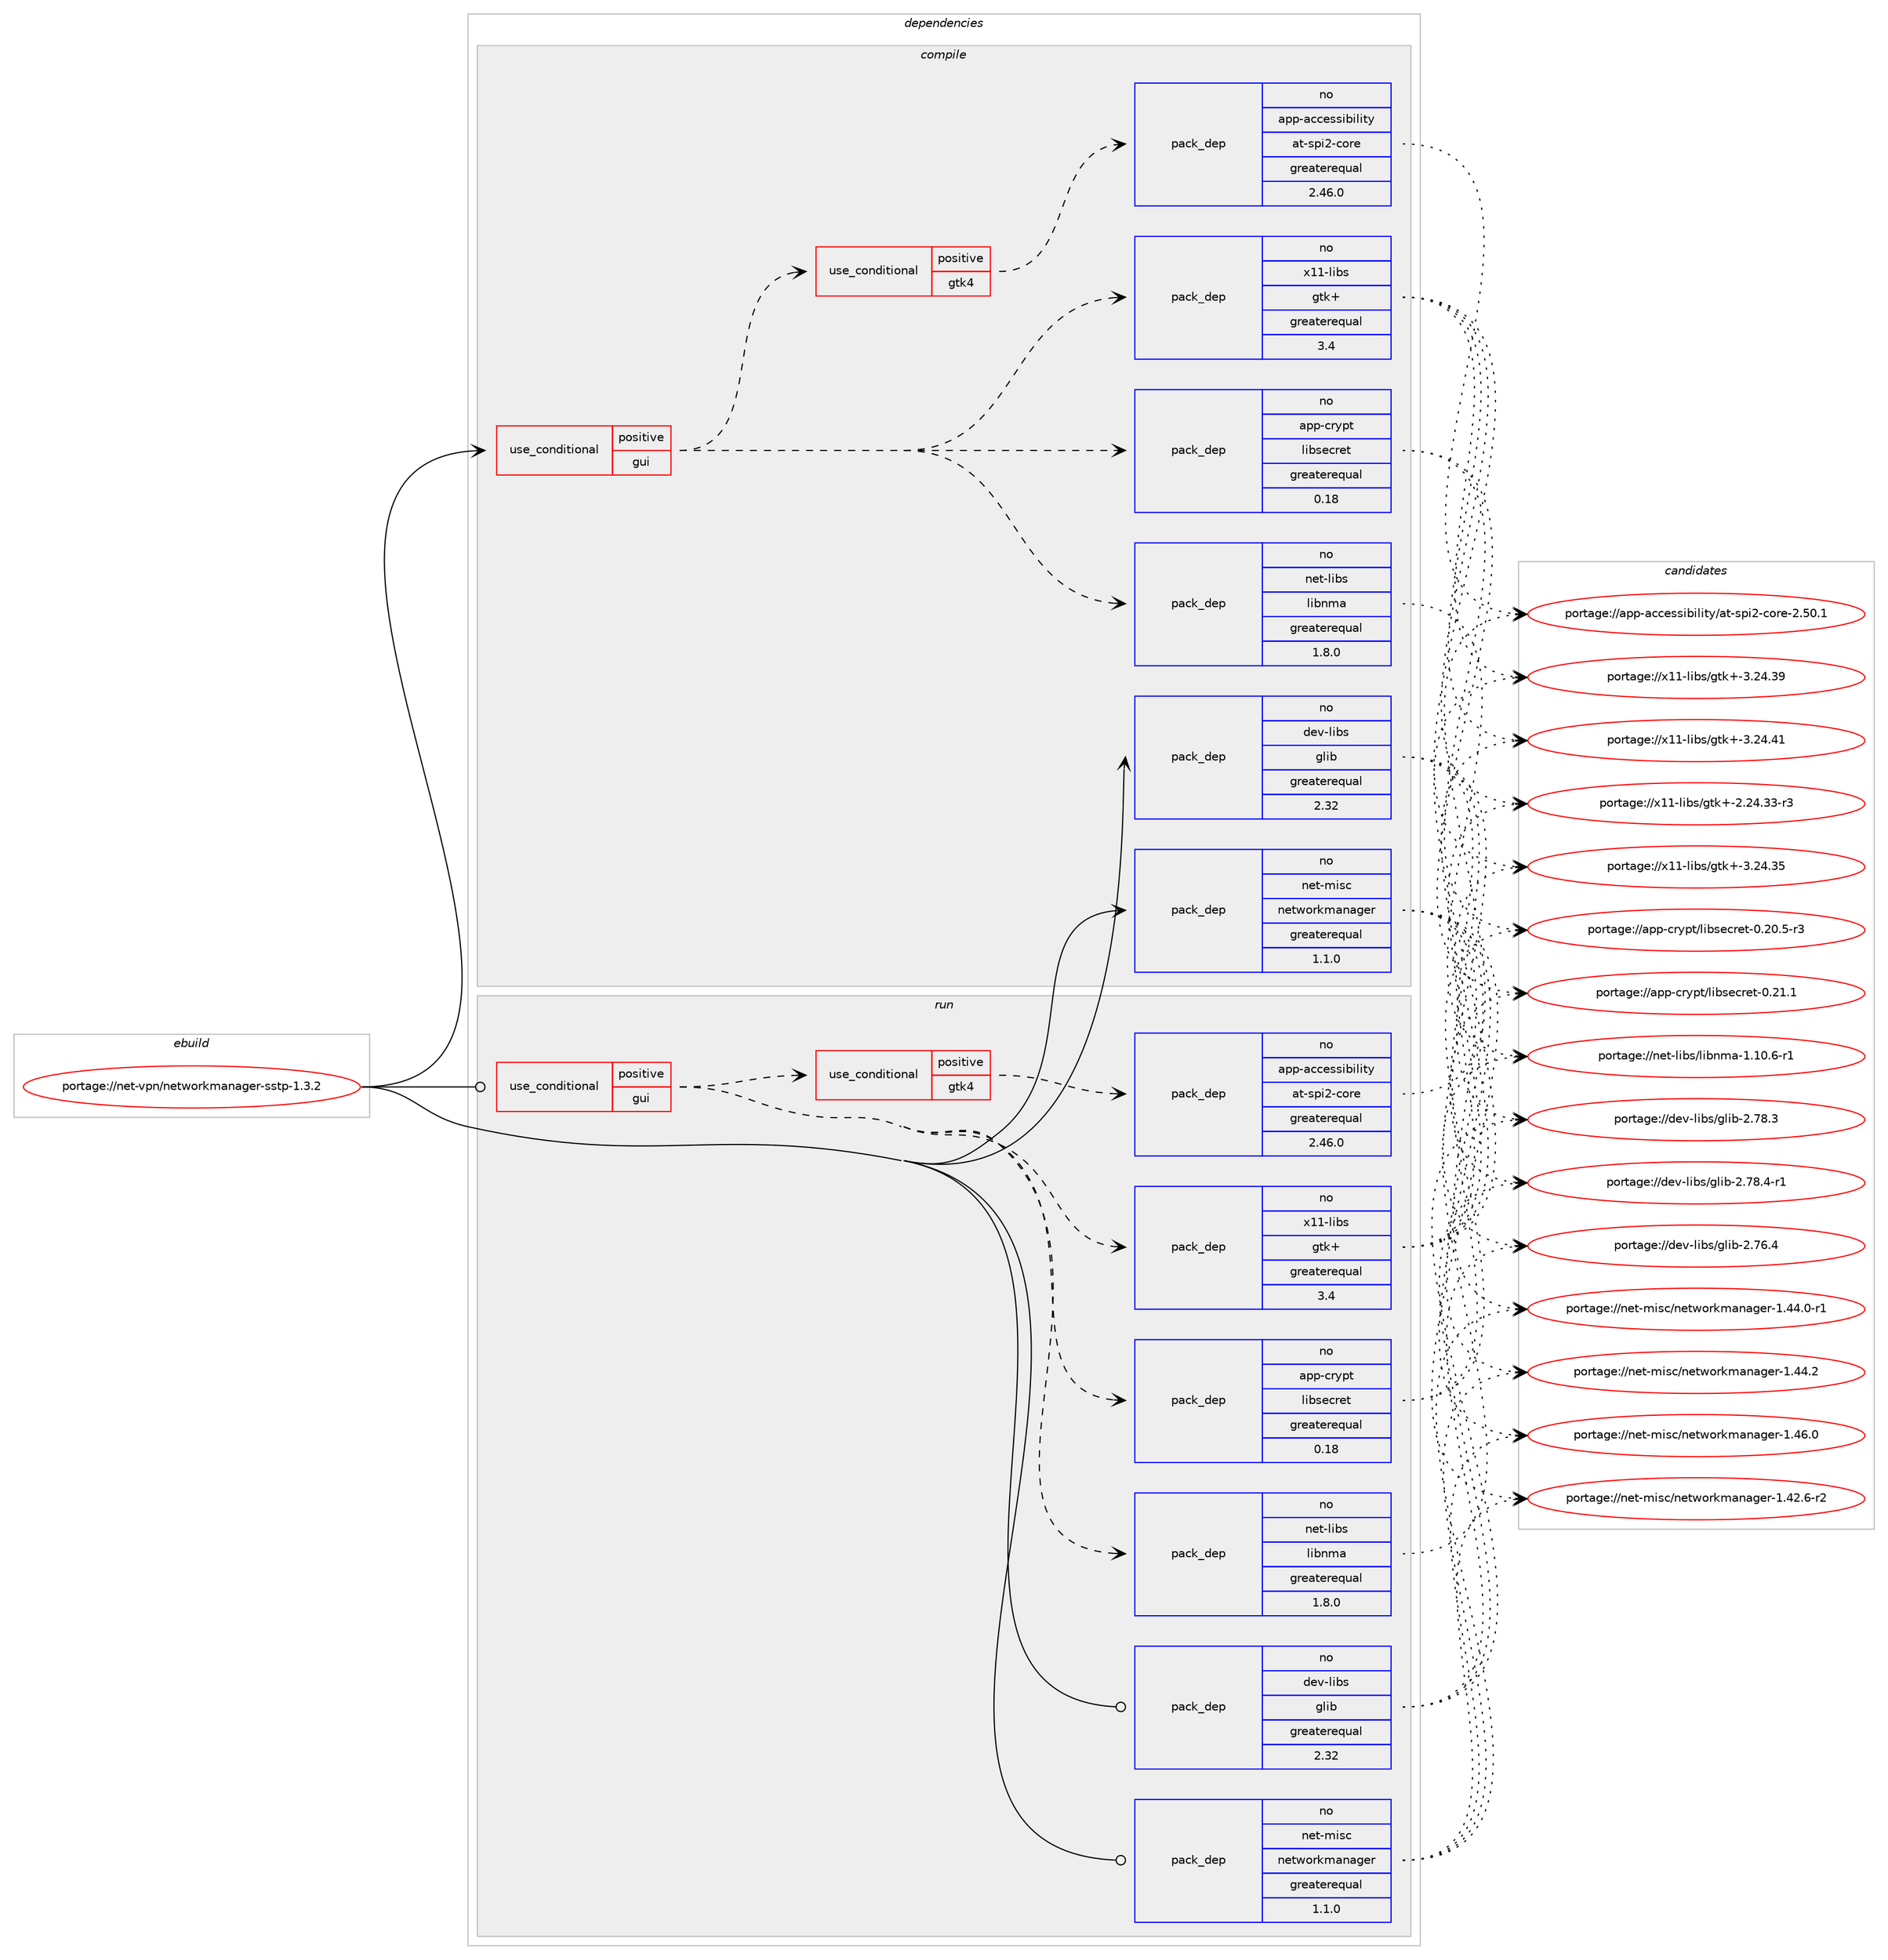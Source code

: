 digraph prolog {

# *************
# Graph options
# *************

newrank=true;
concentrate=true;
compound=true;
graph [rankdir=LR,fontname=Helvetica,fontsize=10,ranksep=1.5];#, ranksep=2.5, nodesep=0.2];
edge  [arrowhead=vee];
node  [fontname=Helvetica,fontsize=10];

# **********
# The ebuild
# **********

subgraph cluster_leftcol {
color=gray;
rank=same;
label=<<i>ebuild</i>>;
id [label="portage://net-vpn/networkmanager-sstp-1.3.2", color=red, width=4, href="../net-vpn/networkmanager-sstp-1.3.2.svg"];
}

# ****************
# The dependencies
# ****************

subgraph cluster_midcol {
color=gray;
label=<<i>dependencies</i>>;
subgraph cluster_compile {
fillcolor="#eeeeee";
style=filled;
label=<<i>compile</i>>;
subgraph cond6174 {
dependency8649 [label=<<TABLE BORDER="0" CELLBORDER="1" CELLSPACING="0" CELLPADDING="4"><TR><TD ROWSPAN="3" CELLPADDING="10">use_conditional</TD></TR><TR><TD>positive</TD></TR><TR><TD>gui</TD></TR></TABLE>>, shape=none, color=red];
subgraph pack2393 {
dependency8650 [label=<<TABLE BORDER="0" CELLBORDER="1" CELLSPACING="0" CELLPADDING="4" WIDTH="220"><TR><TD ROWSPAN="6" CELLPADDING="30">pack_dep</TD></TR><TR><TD WIDTH="110">no</TD></TR><TR><TD>net-libs</TD></TR><TR><TD>libnma</TD></TR><TR><TD>greaterequal</TD></TR><TR><TD>1.8.0</TD></TR></TABLE>>, shape=none, color=blue];
}
dependency8649:e -> dependency8650:w [weight=20,style="dashed",arrowhead="vee"];
subgraph pack2394 {
dependency8651 [label=<<TABLE BORDER="0" CELLBORDER="1" CELLSPACING="0" CELLPADDING="4" WIDTH="220"><TR><TD ROWSPAN="6" CELLPADDING="30">pack_dep</TD></TR><TR><TD WIDTH="110">no</TD></TR><TR><TD>app-crypt</TD></TR><TR><TD>libsecret</TD></TR><TR><TD>greaterequal</TD></TR><TR><TD>0.18</TD></TR></TABLE>>, shape=none, color=blue];
}
dependency8649:e -> dependency8651:w [weight=20,style="dashed",arrowhead="vee"];
subgraph pack2395 {
dependency8652 [label=<<TABLE BORDER="0" CELLBORDER="1" CELLSPACING="0" CELLPADDING="4" WIDTH="220"><TR><TD ROWSPAN="6" CELLPADDING="30">pack_dep</TD></TR><TR><TD WIDTH="110">no</TD></TR><TR><TD>x11-libs</TD></TR><TR><TD>gtk+</TD></TR><TR><TD>greaterequal</TD></TR><TR><TD>3.4</TD></TR></TABLE>>, shape=none, color=blue];
}
dependency8649:e -> dependency8652:w [weight=20,style="dashed",arrowhead="vee"];
subgraph cond6175 {
dependency8653 [label=<<TABLE BORDER="0" CELLBORDER="1" CELLSPACING="0" CELLPADDING="4"><TR><TD ROWSPAN="3" CELLPADDING="10">use_conditional</TD></TR><TR><TD>positive</TD></TR><TR><TD>gtk4</TD></TR></TABLE>>, shape=none, color=red];
subgraph pack2396 {
dependency8654 [label=<<TABLE BORDER="0" CELLBORDER="1" CELLSPACING="0" CELLPADDING="4" WIDTH="220"><TR><TD ROWSPAN="6" CELLPADDING="30">pack_dep</TD></TR><TR><TD WIDTH="110">no</TD></TR><TR><TD>app-accessibility</TD></TR><TR><TD>at-spi2-core</TD></TR><TR><TD>greaterequal</TD></TR><TR><TD>2.46.0</TD></TR></TABLE>>, shape=none, color=blue];
}
dependency8653:e -> dependency8654:w [weight=20,style="dashed",arrowhead="vee"];
# *** BEGIN UNKNOWN DEPENDENCY TYPE (TODO) ***
# dependency8653 -> package_dependency(portage://net-vpn/networkmanager-sstp-1.3.2,install,no,media-libs,graphene,none,[,,],[],[])
# *** END UNKNOWN DEPENDENCY TYPE (TODO) ***

# *** BEGIN UNKNOWN DEPENDENCY TYPE (TODO) ***
# dependency8653 -> package_dependency(portage://net-vpn/networkmanager-sstp-1.3.2,install,no,media-libs,harfbuzz,none,[,,],any_same_slot,[])
# *** END UNKNOWN DEPENDENCY TYPE (TODO) ***

# *** BEGIN UNKNOWN DEPENDENCY TYPE (TODO) ***
# dependency8653 -> package_dependency(portage://net-vpn/networkmanager-sstp-1.3.2,install,no,x11-libs,cairo,none,[,,],[],[])
# *** END UNKNOWN DEPENDENCY TYPE (TODO) ***

# *** BEGIN UNKNOWN DEPENDENCY TYPE (TODO) ***
# dependency8653 -> package_dependency(portage://net-vpn/networkmanager-sstp-1.3.2,install,no,x11-libs,gdk-pixbuf,none,[,,],[slot(2)],[])
# *** END UNKNOWN DEPENDENCY TYPE (TODO) ***

# *** BEGIN UNKNOWN DEPENDENCY TYPE (TODO) ***
# dependency8653 -> package_dependency(portage://net-vpn/networkmanager-sstp-1.3.2,install,no,x11-libs,pango,none,[,,],[],[])
# *** END UNKNOWN DEPENDENCY TYPE (TODO) ***

# *** BEGIN UNKNOWN DEPENDENCY TYPE (TODO) ***
# dependency8653 -> package_dependency(portage://net-vpn/networkmanager-sstp-1.3.2,install,no,gui-libs,gtk,none,[,,],[slot(4)],[])
# *** END UNKNOWN DEPENDENCY TYPE (TODO) ***

}
dependency8649:e -> dependency8653:w [weight=20,style="dashed",arrowhead="vee"];
}
id:e -> dependency8649:w [weight=20,style="solid",arrowhead="vee"];
subgraph pack2397 {
dependency8655 [label=<<TABLE BORDER="0" CELLBORDER="1" CELLSPACING="0" CELLPADDING="4" WIDTH="220"><TR><TD ROWSPAN="6" CELLPADDING="30">pack_dep</TD></TR><TR><TD WIDTH="110">no</TD></TR><TR><TD>dev-libs</TD></TR><TR><TD>glib</TD></TR><TR><TD>greaterequal</TD></TR><TR><TD>2.32</TD></TR></TABLE>>, shape=none, color=blue];
}
id:e -> dependency8655:w [weight=20,style="solid",arrowhead="vee"];
# *** BEGIN UNKNOWN DEPENDENCY TYPE (TODO) ***
# id -> package_dependency(portage://net-vpn/networkmanager-sstp-1.3.2,install,no,net-dialup,ppp,none,[,,],any_same_slot,[])
# *** END UNKNOWN DEPENDENCY TYPE (TODO) ***

# *** BEGIN UNKNOWN DEPENDENCY TYPE (TODO) ***
# id -> package_dependency(portage://net-vpn/networkmanager-sstp-1.3.2,install,no,net-libs,gnutls,none,[,,],any_same_slot,[])
# *** END UNKNOWN DEPENDENCY TYPE (TODO) ***

subgraph pack2398 {
dependency8656 [label=<<TABLE BORDER="0" CELLBORDER="1" CELLSPACING="0" CELLPADDING="4" WIDTH="220"><TR><TD ROWSPAN="6" CELLPADDING="30">pack_dep</TD></TR><TR><TD WIDTH="110">no</TD></TR><TR><TD>net-misc</TD></TR><TR><TD>networkmanager</TD></TR><TR><TD>greaterequal</TD></TR><TR><TD>1.1.0</TD></TR></TABLE>>, shape=none, color=blue];
}
id:e -> dependency8656:w [weight=20,style="solid",arrowhead="vee"];
# *** BEGIN UNKNOWN DEPENDENCY TYPE (TODO) ***
# id -> package_dependency(portage://net-vpn/networkmanager-sstp-1.3.2,install,no,net-misc,sstp-client,none,[,,],[],[])
# *** END UNKNOWN DEPENDENCY TYPE (TODO) ***

}
subgraph cluster_compileandrun {
fillcolor="#eeeeee";
style=filled;
label=<<i>compile and run</i>>;
}
subgraph cluster_run {
fillcolor="#eeeeee";
style=filled;
label=<<i>run</i>>;
subgraph cond6176 {
dependency8657 [label=<<TABLE BORDER="0" CELLBORDER="1" CELLSPACING="0" CELLPADDING="4"><TR><TD ROWSPAN="3" CELLPADDING="10">use_conditional</TD></TR><TR><TD>positive</TD></TR><TR><TD>gui</TD></TR></TABLE>>, shape=none, color=red];
subgraph pack2399 {
dependency8658 [label=<<TABLE BORDER="0" CELLBORDER="1" CELLSPACING="0" CELLPADDING="4" WIDTH="220"><TR><TD ROWSPAN="6" CELLPADDING="30">pack_dep</TD></TR><TR><TD WIDTH="110">no</TD></TR><TR><TD>net-libs</TD></TR><TR><TD>libnma</TD></TR><TR><TD>greaterequal</TD></TR><TR><TD>1.8.0</TD></TR></TABLE>>, shape=none, color=blue];
}
dependency8657:e -> dependency8658:w [weight=20,style="dashed",arrowhead="vee"];
subgraph pack2400 {
dependency8659 [label=<<TABLE BORDER="0" CELLBORDER="1" CELLSPACING="0" CELLPADDING="4" WIDTH="220"><TR><TD ROWSPAN="6" CELLPADDING="30">pack_dep</TD></TR><TR><TD WIDTH="110">no</TD></TR><TR><TD>app-crypt</TD></TR><TR><TD>libsecret</TD></TR><TR><TD>greaterequal</TD></TR><TR><TD>0.18</TD></TR></TABLE>>, shape=none, color=blue];
}
dependency8657:e -> dependency8659:w [weight=20,style="dashed",arrowhead="vee"];
subgraph pack2401 {
dependency8660 [label=<<TABLE BORDER="0" CELLBORDER="1" CELLSPACING="0" CELLPADDING="4" WIDTH="220"><TR><TD ROWSPAN="6" CELLPADDING="30">pack_dep</TD></TR><TR><TD WIDTH="110">no</TD></TR><TR><TD>x11-libs</TD></TR><TR><TD>gtk+</TD></TR><TR><TD>greaterequal</TD></TR><TR><TD>3.4</TD></TR></TABLE>>, shape=none, color=blue];
}
dependency8657:e -> dependency8660:w [weight=20,style="dashed",arrowhead="vee"];
subgraph cond6177 {
dependency8661 [label=<<TABLE BORDER="0" CELLBORDER="1" CELLSPACING="0" CELLPADDING="4"><TR><TD ROWSPAN="3" CELLPADDING="10">use_conditional</TD></TR><TR><TD>positive</TD></TR><TR><TD>gtk4</TD></TR></TABLE>>, shape=none, color=red];
subgraph pack2402 {
dependency8662 [label=<<TABLE BORDER="0" CELLBORDER="1" CELLSPACING="0" CELLPADDING="4" WIDTH="220"><TR><TD ROWSPAN="6" CELLPADDING="30">pack_dep</TD></TR><TR><TD WIDTH="110">no</TD></TR><TR><TD>app-accessibility</TD></TR><TR><TD>at-spi2-core</TD></TR><TR><TD>greaterequal</TD></TR><TR><TD>2.46.0</TD></TR></TABLE>>, shape=none, color=blue];
}
dependency8661:e -> dependency8662:w [weight=20,style="dashed",arrowhead="vee"];
# *** BEGIN UNKNOWN DEPENDENCY TYPE (TODO) ***
# dependency8661 -> package_dependency(portage://net-vpn/networkmanager-sstp-1.3.2,run,no,media-libs,graphene,none,[,,],[],[])
# *** END UNKNOWN DEPENDENCY TYPE (TODO) ***

# *** BEGIN UNKNOWN DEPENDENCY TYPE (TODO) ***
# dependency8661 -> package_dependency(portage://net-vpn/networkmanager-sstp-1.3.2,run,no,media-libs,harfbuzz,none,[,,],any_same_slot,[])
# *** END UNKNOWN DEPENDENCY TYPE (TODO) ***

# *** BEGIN UNKNOWN DEPENDENCY TYPE (TODO) ***
# dependency8661 -> package_dependency(portage://net-vpn/networkmanager-sstp-1.3.2,run,no,x11-libs,cairo,none,[,,],[],[])
# *** END UNKNOWN DEPENDENCY TYPE (TODO) ***

# *** BEGIN UNKNOWN DEPENDENCY TYPE (TODO) ***
# dependency8661 -> package_dependency(portage://net-vpn/networkmanager-sstp-1.3.2,run,no,x11-libs,gdk-pixbuf,none,[,,],[slot(2)],[])
# *** END UNKNOWN DEPENDENCY TYPE (TODO) ***

# *** BEGIN UNKNOWN DEPENDENCY TYPE (TODO) ***
# dependency8661 -> package_dependency(portage://net-vpn/networkmanager-sstp-1.3.2,run,no,x11-libs,pango,none,[,,],[],[])
# *** END UNKNOWN DEPENDENCY TYPE (TODO) ***

# *** BEGIN UNKNOWN DEPENDENCY TYPE (TODO) ***
# dependency8661 -> package_dependency(portage://net-vpn/networkmanager-sstp-1.3.2,run,no,gui-libs,gtk,none,[,,],[slot(4)],[])
# *** END UNKNOWN DEPENDENCY TYPE (TODO) ***

}
dependency8657:e -> dependency8661:w [weight=20,style="dashed",arrowhead="vee"];
}
id:e -> dependency8657:w [weight=20,style="solid",arrowhead="odot"];
subgraph pack2403 {
dependency8663 [label=<<TABLE BORDER="0" CELLBORDER="1" CELLSPACING="0" CELLPADDING="4" WIDTH="220"><TR><TD ROWSPAN="6" CELLPADDING="30">pack_dep</TD></TR><TR><TD WIDTH="110">no</TD></TR><TR><TD>dev-libs</TD></TR><TR><TD>glib</TD></TR><TR><TD>greaterequal</TD></TR><TR><TD>2.32</TD></TR></TABLE>>, shape=none, color=blue];
}
id:e -> dependency8663:w [weight=20,style="solid",arrowhead="odot"];
# *** BEGIN UNKNOWN DEPENDENCY TYPE (TODO) ***
# id -> package_dependency(portage://net-vpn/networkmanager-sstp-1.3.2,run,no,net-dialup,ppp,none,[,,],any_same_slot,[])
# *** END UNKNOWN DEPENDENCY TYPE (TODO) ***

# *** BEGIN UNKNOWN DEPENDENCY TYPE (TODO) ***
# id -> package_dependency(portage://net-vpn/networkmanager-sstp-1.3.2,run,no,net-libs,gnutls,none,[,,],any_same_slot,[])
# *** END UNKNOWN DEPENDENCY TYPE (TODO) ***

subgraph pack2404 {
dependency8664 [label=<<TABLE BORDER="0" CELLBORDER="1" CELLSPACING="0" CELLPADDING="4" WIDTH="220"><TR><TD ROWSPAN="6" CELLPADDING="30">pack_dep</TD></TR><TR><TD WIDTH="110">no</TD></TR><TR><TD>net-misc</TD></TR><TR><TD>networkmanager</TD></TR><TR><TD>greaterequal</TD></TR><TR><TD>1.1.0</TD></TR></TABLE>>, shape=none, color=blue];
}
id:e -> dependency8664:w [weight=20,style="solid",arrowhead="odot"];
# *** BEGIN UNKNOWN DEPENDENCY TYPE (TODO) ***
# id -> package_dependency(portage://net-vpn/networkmanager-sstp-1.3.2,run,no,net-misc,sstp-client,none,[,,],[],[])
# *** END UNKNOWN DEPENDENCY TYPE (TODO) ***

}
}

# **************
# The candidates
# **************

subgraph cluster_choices {
rank=same;
color=gray;
label=<<i>candidates</i>>;

subgraph choice2393 {
color=black;
nodesep=1;
choice1101011164510810598115471081059811010997454946494846544511449 [label="portage://net-libs/libnma-1.10.6-r1", color=red, width=4,href="../net-libs/libnma-1.10.6-r1.svg"];
dependency8650:e -> choice1101011164510810598115471081059811010997454946494846544511449:w [style=dotted,weight="100"];
}
subgraph choice2394 {
color=black;
nodesep=1;
choice971121124599114121112116471081059811510199114101116454846504846534511451 [label="portage://app-crypt/libsecret-0.20.5-r3", color=red, width=4,href="../app-crypt/libsecret-0.20.5-r3.svg"];
choice97112112459911412111211647108105981151019911410111645484650494649 [label="portage://app-crypt/libsecret-0.21.1", color=red, width=4,href="../app-crypt/libsecret-0.21.1.svg"];
dependency8651:e -> choice971121124599114121112116471081059811510199114101116454846504846534511451:w [style=dotted,weight="100"];
dependency8651:e -> choice97112112459911412111211647108105981151019911410111645484650494649:w [style=dotted,weight="100"];
}
subgraph choice2395 {
color=black;
nodesep=1;
choice12049494510810598115471031161074345504650524651514511451 [label="portage://x11-libs/gtk+-2.24.33-r3", color=red, width=4,href="../x11-libs/gtk+-2.24.33-r3.svg"];
choice1204949451081059811547103116107434551465052465153 [label="portage://x11-libs/gtk+-3.24.35", color=red, width=4,href="../x11-libs/gtk+-3.24.35.svg"];
choice1204949451081059811547103116107434551465052465157 [label="portage://x11-libs/gtk+-3.24.39", color=red, width=4,href="../x11-libs/gtk+-3.24.39.svg"];
choice1204949451081059811547103116107434551465052465249 [label="portage://x11-libs/gtk+-3.24.41", color=red, width=4,href="../x11-libs/gtk+-3.24.41.svg"];
dependency8652:e -> choice12049494510810598115471031161074345504650524651514511451:w [style=dotted,weight="100"];
dependency8652:e -> choice1204949451081059811547103116107434551465052465153:w [style=dotted,weight="100"];
dependency8652:e -> choice1204949451081059811547103116107434551465052465157:w [style=dotted,weight="100"];
dependency8652:e -> choice1204949451081059811547103116107434551465052465249:w [style=dotted,weight="100"];
}
subgraph choice2396 {
color=black;
nodesep=1;
choice97112112459799991011151151059810510810511612147971164511511210550459911111410145504653484649 [label="portage://app-accessibility/at-spi2-core-2.50.1", color=red, width=4,href="../app-accessibility/at-spi2-core-2.50.1.svg"];
dependency8654:e -> choice97112112459799991011151151059810510810511612147971164511511210550459911111410145504653484649:w [style=dotted,weight="100"];
}
subgraph choice2397 {
color=black;
nodesep=1;
choice1001011184510810598115471031081059845504655544652 [label="portage://dev-libs/glib-2.76.4", color=red, width=4,href="../dev-libs/glib-2.76.4.svg"];
choice1001011184510810598115471031081059845504655564651 [label="portage://dev-libs/glib-2.78.3", color=red, width=4,href="../dev-libs/glib-2.78.3.svg"];
choice10010111845108105981154710310810598455046555646524511449 [label="portage://dev-libs/glib-2.78.4-r1", color=red, width=4,href="../dev-libs/glib-2.78.4-r1.svg"];
dependency8655:e -> choice1001011184510810598115471031081059845504655544652:w [style=dotted,weight="100"];
dependency8655:e -> choice1001011184510810598115471031081059845504655564651:w [style=dotted,weight="100"];
dependency8655:e -> choice10010111845108105981154710310810598455046555646524511449:w [style=dotted,weight="100"];
}
subgraph choice2398 {
color=black;
nodesep=1;
choice1101011164510910511599471101011161191111141071099711097103101114454946525046544511450 [label="portage://net-misc/networkmanager-1.42.6-r2", color=red, width=4,href="../net-misc/networkmanager-1.42.6-r2.svg"];
choice1101011164510910511599471101011161191111141071099711097103101114454946525246484511449 [label="portage://net-misc/networkmanager-1.44.0-r1", color=red, width=4,href="../net-misc/networkmanager-1.44.0-r1.svg"];
choice110101116451091051159947110101116119111114107109971109710310111445494652524650 [label="portage://net-misc/networkmanager-1.44.2", color=red, width=4,href="../net-misc/networkmanager-1.44.2.svg"];
choice110101116451091051159947110101116119111114107109971109710310111445494652544648 [label="portage://net-misc/networkmanager-1.46.0", color=red, width=4,href="../net-misc/networkmanager-1.46.0.svg"];
dependency8656:e -> choice1101011164510910511599471101011161191111141071099711097103101114454946525046544511450:w [style=dotted,weight="100"];
dependency8656:e -> choice1101011164510910511599471101011161191111141071099711097103101114454946525246484511449:w [style=dotted,weight="100"];
dependency8656:e -> choice110101116451091051159947110101116119111114107109971109710310111445494652524650:w [style=dotted,weight="100"];
dependency8656:e -> choice110101116451091051159947110101116119111114107109971109710310111445494652544648:w [style=dotted,weight="100"];
}
subgraph choice2399 {
color=black;
nodesep=1;
choice1101011164510810598115471081059811010997454946494846544511449 [label="portage://net-libs/libnma-1.10.6-r1", color=red, width=4,href="../net-libs/libnma-1.10.6-r1.svg"];
dependency8658:e -> choice1101011164510810598115471081059811010997454946494846544511449:w [style=dotted,weight="100"];
}
subgraph choice2400 {
color=black;
nodesep=1;
choice971121124599114121112116471081059811510199114101116454846504846534511451 [label="portage://app-crypt/libsecret-0.20.5-r3", color=red, width=4,href="../app-crypt/libsecret-0.20.5-r3.svg"];
choice97112112459911412111211647108105981151019911410111645484650494649 [label="portage://app-crypt/libsecret-0.21.1", color=red, width=4,href="../app-crypt/libsecret-0.21.1.svg"];
dependency8659:e -> choice971121124599114121112116471081059811510199114101116454846504846534511451:w [style=dotted,weight="100"];
dependency8659:e -> choice97112112459911412111211647108105981151019911410111645484650494649:w [style=dotted,weight="100"];
}
subgraph choice2401 {
color=black;
nodesep=1;
choice12049494510810598115471031161074345504650524651514511451 [label="portage://x11-libs/gtk+-2.24.33-r3", color=red, width=4,href="../x11-libs/gtk+-2.24.33-r3.svg"];
choice1204949451081059811547103116107434551465052465153 [label="portage://x11-libs/gtk+-3.24.35", color=red, width=4,href="../x11-libs/gtk+-3.24.35.svg"];
choice1204949451081059811547103116107434551465052465157 [label="portage://x11-libs/gtk+-3.24.39", color=red, width=4,href="../x11-libs/gtk+-3.24.39.svg"];
choice1204949451081059811547103116107434551465052465249 [label="portage://x11-libs/gtk+-3.24.41", color=red, width=4,href="../x11-libs/gtk+-3.24.41.svg"];
dependency8660:e -> choice12049494510810598115471031161074345504650524651514511451:w [style=dotted,weight="100"];
dependency8660:e -> choice1204949451081059811547103116107434551465052465153:w [style=dotted,weight="100"];
dependency8660:e -> choice1204949451081059811547103116107434551465052465157:w [style=dotted,weight="100"];
dependency8660:e -> choice1204949451081059811547103116107434551465052465249:w [style=dotted,weight="100"];
}
subgraph choice2402 {
color=black;
nodesep=1;
choice97112112459799991011151151059810510810511612147971164511511210550459911111410145504653484649 [label="portage://app-accessibility/at-spi2-core-2.50.1", color=red, width=4,href="../app-accessibility/at-spi2-core-2.50.1.svg"];
dependency8662:e -> choice97112112459799991011151151059810510810511612147971164511511210550459911111410145504653484649:w [style=dotted,weight="100"];
}
subgraph choice2403 {
color=black;
nodesep=1;
choice1001011184510810598115471031081059845504655544652 [label="portage://dev-libs/glib-2.76.4", color=red, width=4,href="../dev-libs/glib-2.76.4.svg"];
choice1001011184510810598115471031081059845504655564651 [label="portage://dev-libs/glib-2.78.3", color=red, width=4,href="../dev-libs/glib-2.78.3.svg"];
choice10010111845108105981154710310810598455046555646524511449 [label="portage://dev-libs/glib-2.78.4-r1", color=red, width=4,href="../dev-libs/glib-2.78.4-r1.svg"];
dependency8663:e -> choice1001011184510810598115471031081059845504655544652:w [style=dotted,weight="100"];
dependency8663:e -> choice1001011184510810598115471031081059845504655564651:w [style=dotted,weight="100"];
dependency8663:e -> choice10010111845108105981154710310810598455046555646524511449:w [style=dotted,weight="100"];
}
subgraph choice2404 {
color=black;
nodesep=1;
choice1101011164510910511599471101011161191111141071099711097103101114454946525046544511450 [label="portage://net-misc/networkmanager-1.42.6-r2", color=red, width=4,href="../net-misc/networkmanager-1.42.6-r2.svg"];
choice1101011164510910511599471101011161191111141071099711097103101114454946525246484511449 [label="portage://net-misc/networkmanager-1.44.0-r1", color=red, width=4,href="../net-misc/networkmanager-1.44.0-r1.svg"];
choice110101116451091051159947110101116119111114107109971109710310111445494652524650 [label="portage://net-misc/networkmanager-1.44.2", color=red, width=4,href="../net-misc/networkmanager-1.44.2.svg"];
choice110101116451091051159947110101116119111114107109971109710310111445494652544648 [label="portage://net-misc/networkmanager-1.46.0", color=red, width=4,href="../net-misc/networkmanager-1.46.0.svg"];
dependency8664:e -> choice1101011164510910511599471101011161191111141071099711097103101114454946525046544511450:w [style=dotted,weight="100"];
dependency8664:e -> choice1101011164510910511599471101011161191111141071099711097103101114454946525246484511449:w [style=dotted,weight="100"];
dependency8664:e -> choice110101116451091051159947110101116119111114107109971109710310111445494652524650:w [style=dotted,weight="100"];
dependency8664:e -> choice110101116451091051159947110101116119111114107109971109710310111445494652544648:w [style=dotted,weight="100"];
}
}

}
